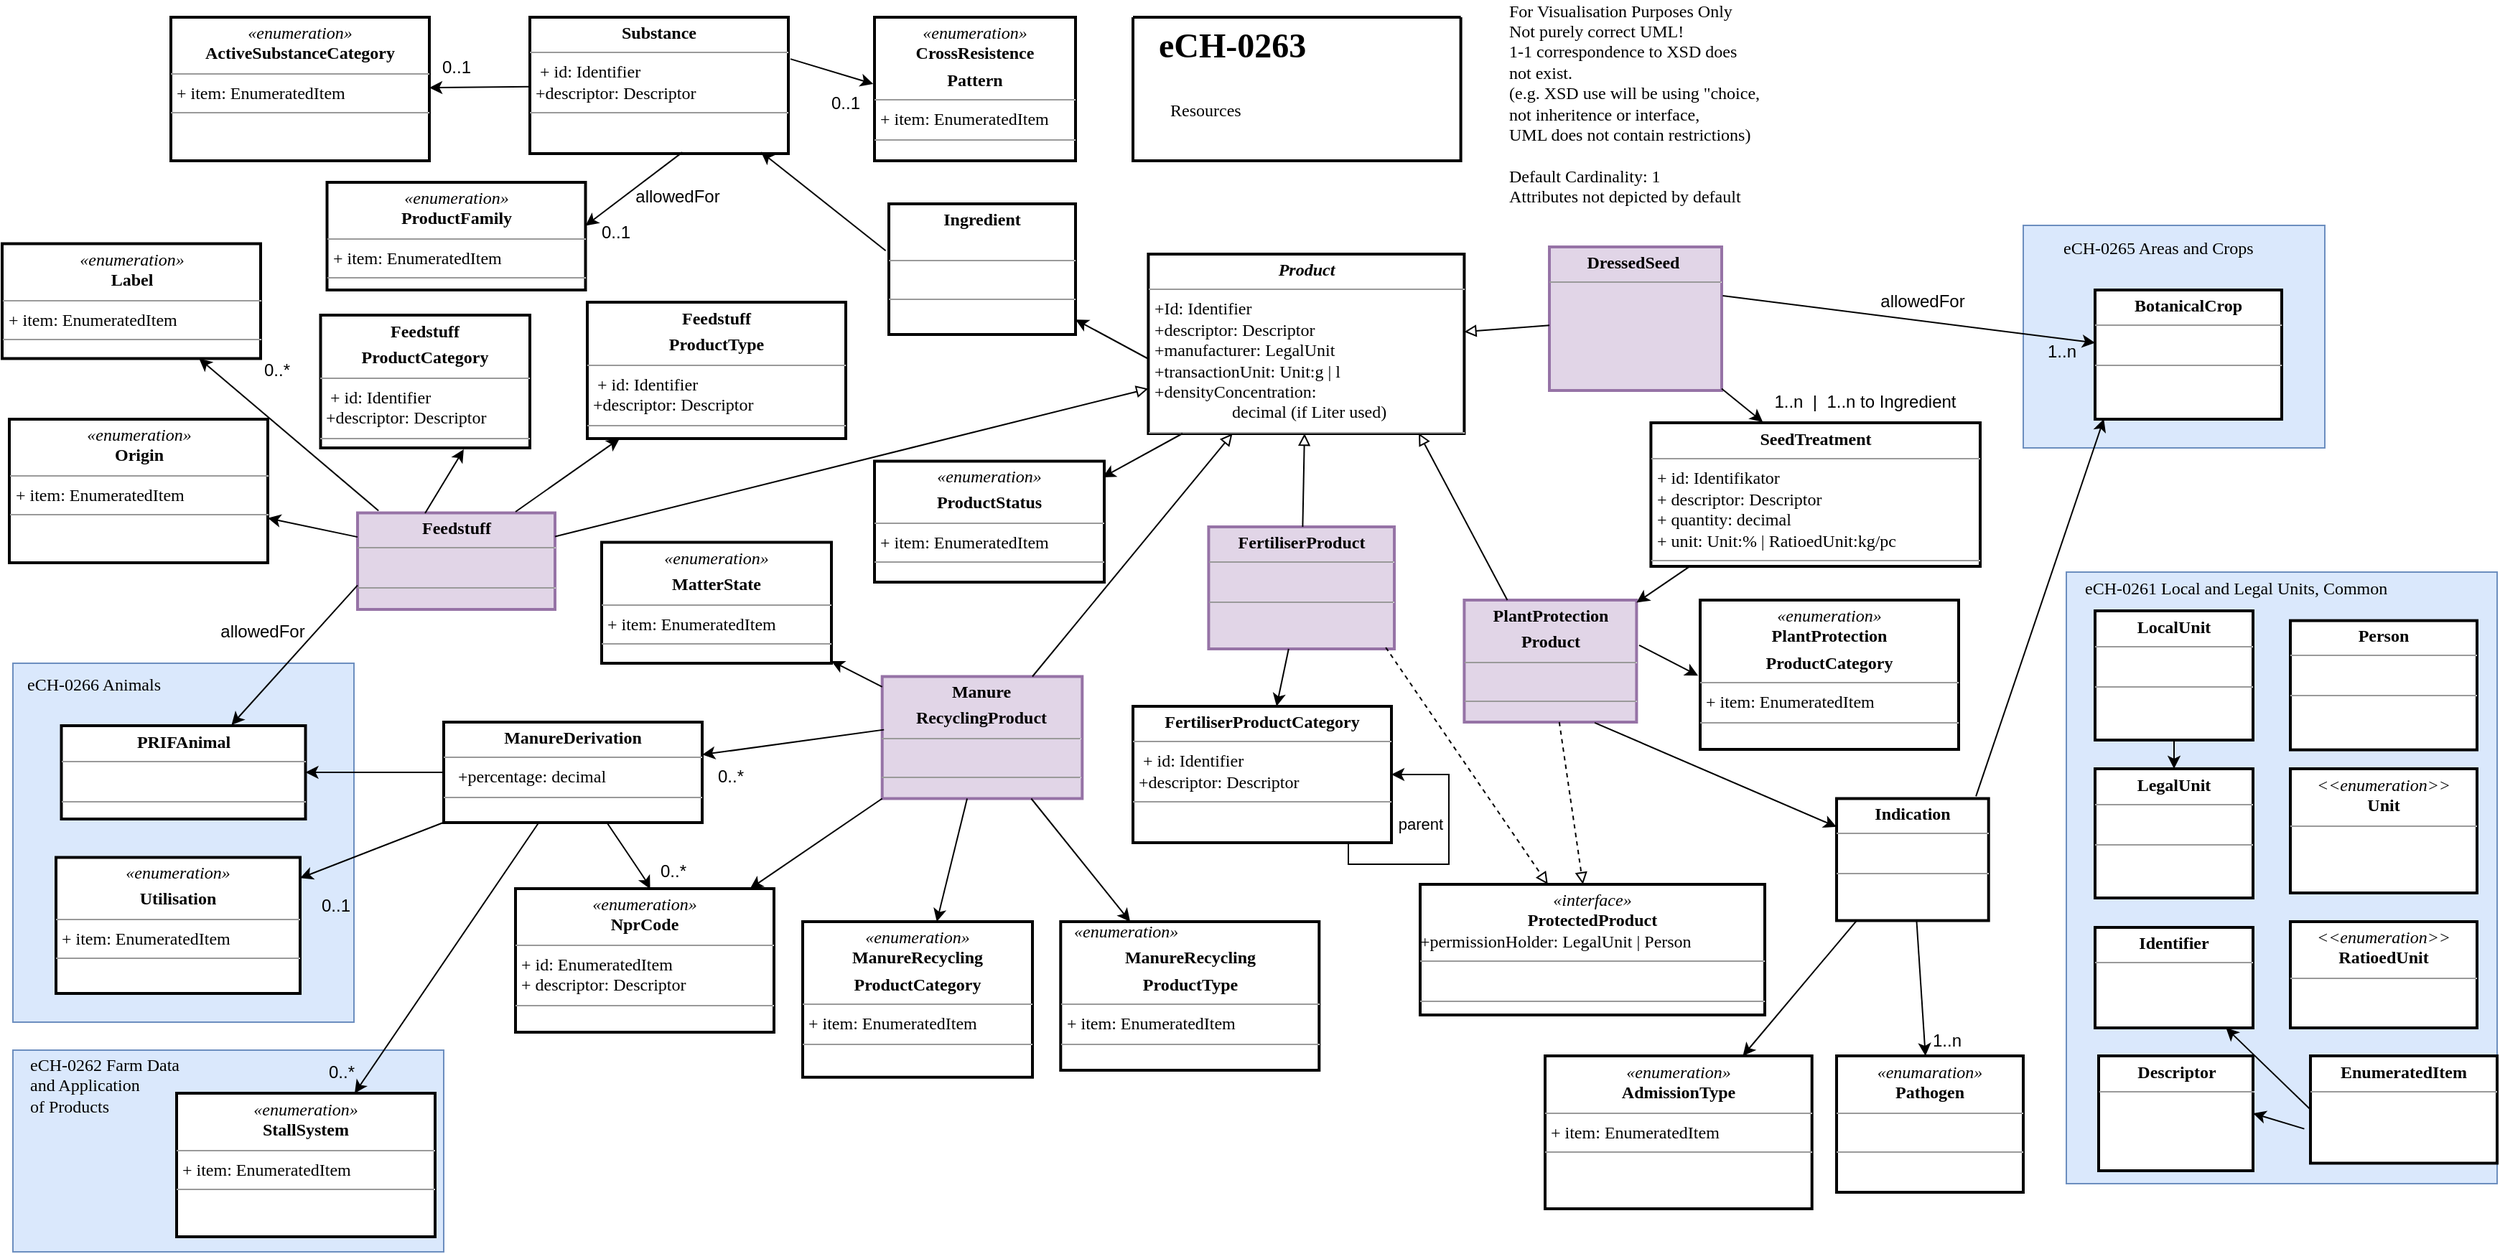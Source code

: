 <mxfile version="21.1.2" type="device">
  <diagram id="C5RBs43oDa-KdzZeNtuy" name="Page-1">
    <mxGraphModel dx="4410" dy="1463" grid="1" gridSize="10" guides="1" tooltips="1" connect="0" arrows="1" fold="1" page="1" pageScale="1" pageWidth="2336" pageHeight="1654" math="0" shadow="0">
      <root>
        <mxCell id="WIyWlLk6GJQsqaUBKTNV-0" />
        <mxCell id="WIyWlLk6GJQsqaUBKTNV-1" parent="WIyWlLk6GJQsqaUBKTNV-0" />
        <mxCell id="9_fdUrSxjmN1W93VfHhp-2" value="" style="rounded=0;whiteSpace=wrap;html=1;fillColor=#dae8fc;strokeColor=#6c8ebf;fontFamily=Verdana;" parent="WIyWlLk6GJQsqaUBKTNV-1" vertex="1">
          <mxGeometry x="-700" y="506.5" width="300" height="426" as="geometry" />
        </mxCell>
        <mxCell id="9_fdUrSxjmN1W93VfHhp-0" value="&lt;p style=&quot;margin:0px;margin-top:4px;text-align:center;&quot;&gt;&lt;i&gt;&amp;lt;&amp;lt;enumeration&amp;gt;&amp;gt;&lt;/i&gt;&lt;br&gt;&lt;b&gt;RatioedUnit&lt;/b&gt;&lt;/p&gt;&lt;hr size=&quot;1&quot;&gt;&lt;p style=&quot;margin:0px;margin-left:4px;&quot;&gt;&lt;br&gt;&lt;/p&gt;" style="verticalAlign=top;align=left;overflow=fill;fontSize=12;fontFamily=Verdana;html=1;sketch=0;strokeWidth=2;" parent="WIyWlLk6GJQsqaUBKTNV-1" vertex="1">
          <mxGeometry x="-544" y="750" width="130" height="74" as="geometry" />
        </mxCell>
        <mxCell id="9_fdUrSxjmN1W93VfHhp-12" value="&lt;p style=&quot;margin:0px;margin-top:4px;text-align:center;&quot;&gt;&lt;b&gt;Identifier&lt;/b&gt;&lt;/p&gt;&lt;hr size=&quot;1&quot;&gt;&lt;p style=&quot;margin:0px;margin-left:4px;&quot;&gt;&lt;br&gt;&lt;/p&gt;" style="verticalAlign=top;align=left;overflow=fill;fontSize=12;fontFamily=Verdana;html=1;sketch=0;strokeWidth=2;" parent="WIyWlLk6GJQsqaUBKTNV-1" vertex="1">
          <mxGeometry x="-680" y="754" width="110" height="70" as="geometry" />
        </mxCell>
        <mxCell id="A5fvS7BDDAw0l9XVEY4Y-33" value="&lt;p style=&quot;margin:0px;margin-top:4px;text-align:center;&quot;&gt;&lt;b&gt;EnumeratedItem&lt;/b&gt;&lt;/p&gt;&lt;hr size=&quot;1&quot;&gt;&lt;p style=&quot;margin:0px;margin-left:4px;&quot;&gt;&lt;br&gt;&lt;/p&gt;" style="verticalAlign=top;align=left;overflow=fill;fontSize=12;fontFamily=Verdana;html=1;sketch=0;strokeWidth=2;" parent="WIyWlLk6GJQsqaUBKTNV-1" vertex="1">
          <mxGeometry x="-530" y="843.5" width="130" height="74.75" as="geometry" />
        </mxCell>
        <mxCell id="A5fvS7BDDAw0l9XVEY4Y-54" value="&lt;p style=&quot;margin:0px;margin-top:4px;text-align:center;&quot;&gt;&lt;b&gt;LocalUnit&lt;/b&gt;&lt;/p&gt;&lt;hr size=&quot;1&quot;&gt;&lt;p style=&quot;margin:0px;margin-left:4px;&quot;&gt;&amp;nbsp;&lt;br&gt;&lt;/p&gt;&lt;hr size=&quot;1&quot;&gt;&lt;p style=&quot;margin:0px;margin-left:4px;&quot;&gt;&lt;br&gt;&lt;/p&gt;" style="verticalAlign=top;align=left;overflow=fill;fontSize=12;fontFamily=Verdana;html=1;sketch=0;strokeWidth=2;" parent="WIyWlLk6GJQsqaUBKTNV-1" vertex="1">
          <mxGeometry x="-680" y="533.5" width="110" height="90" as="geometry" />
        </mxCell>
        <mxCell id="A5fvS7BDDAw0l9XVEY4Y-61" value="" style="endArrow=classic;html=1;sketch=0;fontFamily=Verdana;curved=1;" parent="WIyWlLk6GJQsqaUBKTNV-1" source="A5fvS7BDDAw0l9XVEY4Y-54" target="Fh2eQYCEiK_2gspSJ3Qt-0" edge="1">
          <mxGeometry width="50" height="50" relative="1" as="geometry">
            <mxPoint x="-505.0" y="1117.5" as="sourcePoint" />
            <mxPoint x="-590.28" y="672.836" as="targetPoint" />
          </mxGeometry>
        </mxCell>
        <mxCell id="A5fvS7BDDAw0l9XVEY4Y-96" value="" style="swimlane;startSize=0;sketch=0;fontFamily=Verdana;strokeWidth=2;" parent="WIyWlLk6GJQsqaUBKTNV-1" vertex="1">
          <mxGeometry x="-1350" y="120" width="228.3" height="100" as="geometry" />
        </mxCell>
        <mxCell id="9_fdUrSxjmN1W93VfHhp-1" value="&lt;h1&gt;&lt;span style=&quot;background-color: initial;&quot;&gt;eCH-0263&lt;/span&gt;&lt;/h1&gt;&lt;div&gt;&lt;br&gt;&lt;/div&gt;" style="text;html=1;strokeColor=none;fillColor=none;spacing=5;spacingTop=-20;whiteSpace=wrap;overflow=hidden;rounded=0;strokeWidth=2;fontFamily=Verdana;" parent="A5fvS7BDDAw0l9XVEY4Y-96" vertex="1">
          <mxGeometry x="13.3" width="195.7" height="80" as="geometry" />
        </mxCell>
        <mxCell id="A5fvS7BDDAw0l9XVEY4Y-100" value="Resources" style="text;html=1;strokeColor=none;fillColor=none;align=left;verticalAlign=middle;whiteSpace=wrap;rounded=0;strokeWidth=2;fontFamily=Verdana;" parent="A5fvS7BDDAw0l9XVEY4Y-96" vertex="1">
          <mxGeometry x="23.6" y="50" width="226.4" height="30" as="geometry" />
        </mxCell>
        <mxCell id="A5fvS7BDDAw0l9XVEY4Y-97" value="For Visualisation Purposes Only&lt;br&gt;Not purely correct UML!&lt;br&gt;1-1 correspondence to XSD does &lt;br&gt;not exist.&lt;br&gt;(e.g. XSD use will be using &quot;choice,&lt;br&gt;not inheritence or interface,&lt;br&gt;UML does not contain restrictions)&lt;br&gt;&lt;br&gt;Default Cardinality: 1&lt;br&gt;Attributes not depicted by default" style="text;html=1;strokeColor=none;fillColor=none;align=left;verticalAlign=middle;whiteSpace=wrap;rounded=0;strokeWidth=2;fontFamily=Verdana;" parent="WIyWlLk6GJQsqaUBKTNV-1" vertex="1">
          <mxGeometry x="-1090" y="165" width="450" height="30" as="geometry" />
        </mxCell>
        <mxCell id="3pSlS8YH4z9lj6zPETBl-3" value="v&amp;nbsp; &amp;nbsp; &amp;nbsp; &amp;nbsp; &amp;nbsp; &amp;nbsp; &amp;nbsp;&amp;nbsp;" style="rounded=0;whiteSpace=wrap;html=1;fillColor=#dae8fc;strokeColor=#6c8ebf;fontFamily=Verdana;" parent="WIyWlLk6GJQsqaUBKTNV-1" vertex="1">
          <mxGeometry x="-730" y="265" width="210" height="155" as="geometry" />
        </mxCell>
        <mxCell id="3pSlS8YH4z9lj6zPETBl-47" value="&lt;p style=&quot;margin:0px;margin-top:4px;text-align:center;&quot;&gt;&lt;b&gt;Person&lt;/b&gt;&lt;/p&gt;&lt;hr size=&quot;1&quot;&gt;&lt;p style=&quot;margin:0px;margin-left:4px;&quot;&gt;&amp;nbsp;&lt;br&gt;&lt;/p&gt;&lt;hr size=&quot;1&quot;&gt;&lt;p style=&quot;margin:0px;margin-left:4px;&quot;&gt;&lt;br&gt;&lt;/p&gt;" style="verticalAlign=top;align=left;overflow=fill;fontSize=12;fontFamily=Verdana;html=1;sketch=0;strokeWidth=2;" parent="WIyWlLk6GJQsqaUBKTNV-1" vertex="1">
          <mxGeometry x="-544" y="540.31" width="130" height="90" as="geometry" />
        </mxCell>
        <mxCell id="fq_hDrngQvyFMPAxzldU-8" value="&lt;p style=&quot;margin:0px;margin-top:4px;text-align:center;&quot;&gt;&lt;b&gt;Manure&lt;/b&gt;&lt;/p&gt;&lt;p style=&quot;margin:0px;margin-top:4px;text-align:center;&quot;&gt;&lt;b&gt;RecyclingProduct&lt;/b&gt;&lt;/p&gt;&lt;hr size=&quot;1&quot;&gt;&lt;p style=&quot;margin:0px;margin-left:4px;&quot;&gt;&amp;nbsp;&lt;br&gt;&lt;/p&gt;&lt;hr size=&quot;1&quot;&gt;&lt;p style=&quot;margin:0px;margin-left:4px;&quot;&gt;&lt;br&gt;&lt;/p&gt;" style="verticalAlign=top;align=left;overflow=fill;fontSize=12;fontFamily=Verdana;html=1;sketch=0;strokeWidth=2;fillColor=#e1d5e7;strokeColor=#9673a6;" parent="WIyWlLk6GJQsqaUBKTNV-1" vertex="1">
          <mxGeometry x="-1524.65" y="579.25" width="139.3" height="85" as="geometry" />
        </mxCell>
        <mxCell id="fq_hDrngQvyFMPAxzldU-10" value="&lt;p style=&quot;margin:0px;margin-top:4px;text-align:center;&quot;&gt;&lt;b&gt;PlantProtection&lt;/b&gt;&lt;/p&gt;&lt;p style=&quot;margin:0px;margin-top:4px;text-align:center;&quot;&gt;&lt;b&gt;Product&lt;/b&gt;&lt;/p&gt;&lt;hr size=&quot;1&quot;&gt;&lt;p style=&quot;margin:0px;margin-left:4px;&quot;&gt;&amp;nbsp;&lt;br&gt;&lt;/p&gt;&lt;hr size=&quot;1&quot;&gt;&lt;p style=&quot;margin:0px;margin-left:4px;&quot;&gt;&lt;br&gt;&lt;/p&gt;" style="verticalAlign=top;align=left;overflow=fill;fontSize=12;fontFamily=Verdana;html=1;sketch=0;strokeWidth=2;fillColor=#e1d5e7;strokeColor=#9673a6;" parent="WIyWlLk6GJQsqaUBKTNV-1" vertex="1">
          <mxGeometry x="-1119.3" y="526" width="120" height="85" as="geometry" />
        </mxCell>
        <mxCell id="fq_hDrngQvyFMPAxzldU-11" value="&lt;p style=&quot;margin:0px;margin-top:4px;text-align:center;&quot;&gt;&lt;b&gt;Feedstuff&lt;/b&gt;&lt;/p&gt;&lt;hr size=&quot;1&quot;&gt;&lt;p style=&quot;margin:0px;margin-left:4px;&quot;&gt;&amp;nbsp;&lt;br&gt;&lt;/p&gt;&lt;hr size=&quot;1&quot;&gt;&lt;p style=&quot;margin:0px;margin-left:4px;&quot;&gt;&lt;br&gt;&lt;/p&gt;" style="verticalAlign=top;align=left;overflow=fill;fontSize=12;fontFamily=Verdana;html=1;sketch=0;strokeWidth=2;fillColor=#e1d5e7;strokeColor=#9673a6;" parent="WIyWlLk6GJQsqaUBKTNV-1" vertex="1">
          <mxGeometry x="-1890" y="465.25" width="137.5" height="67.25" as="geometry" />
        </mxCell>
        <mxCell id="fq_hDrngQvyFMPAxzldU-21" value="" style="endArrow=classic;html=1;sketch=0;fontFamily=Verdana;curved=1;" parent="WIyWlLk6GJQsqaUBKTNV-1" source="fq_hDrngQvyFMPAxzldU-8" target="ZqzKbb4cEfQE_WqFz7V7-3" edge="1">
          <mxGeometry width="50" height="50" relative="1" as="geometry">
            <mxPoint x="-919.31" y="750.45" as="sourcePoint" />
            <mxPoint x="-1098.8" y="1081.015" as="targetPoint" />
          </mxGeometry>
        </mxCell>
        <mxCell id="fq_hDrngQvyFMPAxzldU-26" value="&lt;p style=&quot;margin:0px;margin-top:4px;text-align:center;&quot;&gt;&lt;b&gt;DressedSeed&lt;/b&gt;&lt;span style=&quot;background-color: initial; text-align: left;&quot;&gt;&amp;nbsp;&lt;/span&gt;&lt;/p&gt;&lt;hr size=&quot;1&quot;&gt;&lt;p style=&quot;margin:0px;margin-left:4px;&quot;&gt;&lt;br&gt;&lt;/p&gt;" style="verticalAlign=top;align=left;overflow=fill;fontSize=12;fontFamily=Verdana;html=1;sketch=0;strokeWidth=2;fillColor=#e1d5e7;strokeColor=#9673a6;" parent="WIyWlLk6GJQsqaUBKTNV-1" vertex="1">
          <mxGeometry x="-1060" y="280" width="120" height="100" as="geometry" />
        </mxCell>
        <mxCell id="fq_hDrngQvyFMPAxzldU-39" value="" style="endArrow=classic;html=1;sketch=0;fontFamily=Verdana;curved=1;exitX=0.757;exitY=1.005;exitDx=0;exitDy=0;exitPerimeter=0;" parent="WIyWlLk6GJQsqaUBKTNV-1" source="fq_hDrngQvyFMPAxzldU-10" target="ZqzKbb4cEfQE_WqFz7V7-2" edge="1">
          <mxGeometry width="50" height="50" relative="1" as="geometry">
            <mxPoint x="-642.811" y="740.5" as="sourcePoint" />
            <mxPoint x="-611.037" y="711" as="targetPoint" />
          </mxGeometry>
        </mxCell>
        <mxCell id="fq_hDrngQvyFMPAxzldU-55" value="&lt;p style=&quot;margin:0px;margin-top:4px;text-align:center;&quot;&gt;&lt;b&gt;&lt;i&gt;Product&lt;/i&gt;&lt;/b&gt;&lt;/p&gt;&lt;hr size=&quot;1&quot;&gt;&lt;p style=&quot;margin:0px;margin-left:4px;&quot;&gt;+Id: Identifier&lt;br&gt;&lt;/p&gt;&lt;p style=&quot;margin:0px;margin-left:4px;&quot;&gt;+descriptor: Descriptor&amp;nbsp;&lt;/p&gt;&lt;p style=&quot;margin:0px;margin-left:4px;&quot;&gt;+manufacturer: LegalUnit&lt;/p&gt;&lt;p style=&quot;margin:0px;margin-left:4px;&quot;&gt;+transactionUnit: Unit:g | l&lt;/p&gt;&lt;p style=&quot;margin:0px;margin-left:4px;&quot;&gt;+densityConcentration:&amp;nbsp;&lt;/p&gt;&lt;p style=&quot;margin:0px;margin-left:4px;&quot;&gt;&amp;nbsp; &amp;nbsp; &amp;nbsp; &amp;nbsp; &amp;nbsp; &amp;nbsp; &amp;nbsp; &amp;nbsp; &amp;nbsp; decimal (if Liter used)&lt;/p&gt;&lt;hr size=&quot;1&quot;&gt;&lt;p style=&quot;margin:0px;margin-left:4px;&quot;&gt;&lt;br&gt;&lt;/p&gt;" style="verticalAlign=top;align=left;overflow=fill;fontSize=12;fontFamily=Verdana;html=1;sketch=0;strokeWidth=2;" parent="WIyWlLk6GJQsqaUBKTNV-1" vertex="1">
          <mxGeometry x="-1339.3" y="285" width="220" height="125" as="geometry" />
        </mxCell>
        <mxCell id="fq_hDrngQvyFMPAxzldU-65" value="" style="endArrow=block;html=1;sketch=0;fontFamily=Verdana;curved=1;endFill=0;entryX=0;entryY=0.75;entryDx=0;entryDy=0;" parent="WIyWlLk6GJQsqaUBKTNV-1" source="fq_hDrngQvyFMPAxzldU-11" target="fq_hDrngQvyFMPAxzldU-55" edge="1">
          <mxGeometry width="50" height="50" relative="1" as="geometry">
            <mxPoint x="-917.67" y="705.68" as="sourcePoint" />
            <mxPoint x="-925.362" y="677.75" as="targetPoint" />
          </mxGeometry>
        </mxCell>
        <mxCell id="fq_hDrngQvyFMPAxzldU-67" value="" style="endArrow=block;html=1;sketch=0;fontFamily=Verdana;curved=1;endFill=0;exitX=0.25;exitY=0;exitDx=0;exitDy=0;entryX=0.856;entryY=0.998;entryDx=0;entryDy=0;entryPerimeter=0;" parent="WIyWlLk6GJQsqaUBKTNV-1" source="fq_hDrngQvyFMPAxzldU-10" target="fq_hDrngQvyFMPAxzldU-55" edge="1">
          <mxGeometry width="50" height="50" relative="1" as="geometry">
            <mxPoint x="-1101.0" y="597.5" as="sourcePoint" />
            <mxPoint x="-1053.6" y="423.5" as="targetPoint" />
          </mxGeometry>
        </mxCell>
        <mxCell id="fq_hDrngQvyFMPAxzldU-69" value="" style="endArrow=block;html=1;sketch=0;fontFamily=Verdana;curved=1;endFill=0;" parent="WIyWlLk6GJQsqaUBKTNV-1" source="fq_hDrngQvyFMPAxzldU-26" target="fq_hDrngQvyFMPAxzldU-55" edge="1">
          <mxGeometry width="50" height="50" relative="1" as="geometry">
            <mxPoint x="-1163.871" y="782.88" as="sourcePoint" />
            <mxPoint x="-1242.38" y="542.325" as="targetPoint" />
          </mxGeometry>
        </mxCell>
        <mxCell id="Fh2eQYCEiK_2gspSJ3Qt-0" value="&lt;p style=&quot;margin:0px;margin-top:4px;text-align:center;&quot;&gt;&lt;b&gt;LegalUnit&lt;/b&gt;&lt;/p&gt;&lt;hr size=&quot;1&quot;&gt;&lt;p style=&quot;margin:0px;margin-left:4px;&quot;&gt;&amp;nbsp;&lt;br&gt;&lt;/p&gt;&lt;hr size=&quot;1&quot;&gt;&lt;p style=&quot;margin:0px;margin-left:4px;&quot;&gt;&lt;br&gt;&lt;/p&gt;" style="verticalAlign=top;align=left;overflow=fill;fontSize=12;fontFamily=Verdana;html=1;sketch=0;strokeWidth=2;" parent="WIyWlLk6GJQsqaUBKTNV-1" vertex="1">
          <mxGeometry x="-680" y="643.5" width="110" height="90" as="geometry" />
        </mxCell>
        <mxCell id="fq_hDrngQvyFMPAxzldU-75" value="&lt;p style=&quot;margin:0px;margin-top:4px;text-align:center;&quot;&gt;&lt;b&gt;Descriptor&lt;/b&gt;&lt;/p&gt;&lt;hr size=&quot;1&quot;&gt;&lt;p style=&quot;margin:0px;margin-left:4px;&quot;&gt;&lt;br&gt;&lt;/p&gt;" style="verticalAlign=top;align=left;overflow=fill;fontSize=12;fontFamily=Verdana;html=1;sketch=0;strokeWidth=2;" parent="WIyWlLk6GJQsqaUBKTNV-1" vertex="1">
          <mxGeometry x="-677.5" y="843.5" width="107.5" height="80" as="geometry" />
        </mxCell>
        <mxCell id="fq_hDrngQvyFMPAxzldU-76" value="eCH-0261 Local and Legal Units, Common" style="text;html=1;strokeColor=none;fillColor=none;align=left;verticalAlign=middle;whiteSpace=wrap;rounded=0;strokeWidth=2;fontFamily=Verdana;" parent="WIyWlLk6GJQsqaUBKTNV-1" vertex="1">
          <mxGeometry x="-689.5" y="502.5" width="290" height="30" as="geometry" />
        </mxCell>
        <mxCell id="fq_hDrngQvyFMPAxzldU-77" value="eCH-0265 Areas and Crops" style="text;html=1;strokeColor=none;fillColor=none;align=left;verticalAlign=middle;whiteSpace=wrap;rounded=0;strokeWidth=2;fontFamily=Verdana;" parent="WIyWlLk6GJQsqaUBKTNV-1" vertex="1">
          <mxGeometry x="-704" y="266.25" width="204" height="30" as="geometry" />
        </mxCell>
        <mxCell id="fq_hDrngQvyFMPAxzldU-80" value="" style="endArrow=classic;html=1;sketch=0;fontFamily=Verdana;curved=1;exitX=0;exitY=0.5;exitDx=0;exitDy=0;" parent="WIyWlLk6GJQsqaUBKTNV-1" source="A5fvS7BDDAw0l9XVEY4Y-33" target="9_fdUrSxjmN1W93VfHhp-12" edge="1">
          <mxGeometry width="50" height="50" relative="1" as="geometry">
            <mxPoint x="-348.55" y="873.5" as="sourcePoint" />
            <mxPoint x="-510.0" y="871.5" as="targetPoint" />
          </mxGeometry>
        </mxCell>
        <mxCell id="fq_hDrngQvyFMPAxzldU-83" value="" style="endArrow=classic;html=1;sketch=0;fontFamily=Verdana;curved=1;entryX=1;entryY=0.5;entryDx=0;entryDy=0;exitX=-0.033;exitY=0.68;exitDx=0;exitDy=0;exitPerimeter=0;" parent="WIyWlLk6GJQsqaUBKTNV-1" source="A5fvS7BDDAw0l9XVEY4Y-33" target="fq_hDrngQvyFMPAxzldU-75" edge="1">
          <mxGeometry width="50" height="50" relative="1" as="geometry">
            <mxPoint x="-650" y="1043.5" as="sourcePoint" />
            <mxPoint x="-839.799" y="761.75" as="targetPoint" />
          </mxGeometry>
        </mxCell>
        <mxCell id="fq_hDrngQvyFMPAxzldU-91" value="" style="endArrow=classic;html=1;sketch=0;fontFamily=Verdana;curved=1;entryX=-0.008;entryY=0.506;entryDx=0;entryDy=0;entryPerimeter=0;exitX=1.015;exitY=0.37;exitDx=0;exitDy=0;exitPerimeter=0;" parent="WIyWlLk6GJQsqaUBKTNV-1" source="fq_hDrngQvyFMPAxzldU-10" target="ZqzKbb4cEfQE_WqFz7V7-0" edge="1">
          <mxGeometry width="50" height="50" relative="1" as="geometry">
            <mxPoint x="-919.3" y="367.415" as="sourcePoint" />
            <mxPoint x="-1032.18" y="379.863" as="targetPoint" />
          </mxGeometry>
        </mxCell>
        <mxCell id="fq_hDrngQvyFMPAxzldU-93" value="&lt;p style=&quot;margin:0px;margin-top:4px;text-align:center;&quot;&gt;&lt;b&gt;FertiliserProduct&lt;/b&gt;&lt;/p&gt;&lt;hr size=&quot;1&quot;&gt;&lt;p style=&quot;margin:0px;margin-left:4px;&quot;&gt;&amp;nbsp;&lt;br&gt;&lt;/p&gt;&lt;hr size=&quot;1&quot;&gt;&lt;p style=&quot;margin:0px;margin-left:4px;&quot;&gt;&lt;br&gt;&lt;/p&gt;" style="verticalAlign=top;align=left;overflow=fill;fontSize=12;fontFamily=Verdana;html=1;sketch=0;strokeWidth=2;fillColor=#e1d5e7;strokeColor=#9673a6;" parent="WIyWlLk6GJQsqaUBKTNV-1" vertex="1">
          <mxGeometry x="-1297.3" y="475" width="129.3" height="85" as="geometry" />
        </mxCell>
        <mxCell id="fq_hDrngQvyFMPAxzldU-98" value="" style="endArrow=block;html=1;sketch=0;fontFamily=Verdana;curved=1;endFill=0;" parent="WIyWlLk6GJQsqaUBKTNV-1" source="fq_hDrngQvyFMPAxzldU-8" target="fq_hDrngQvyFMPAxzldU-55" edge="1">
          <mxGeometry width="50" height="50" relative="1" as="geometry">
            <mxPoint x="-1155.85" y="932.5" as="sourcePoint" />
            <mxPoint x="-1230" y="932.5" as="targetPoint" />
          </mxGeometry>
        </mxCell>
        <mxCell id="fq_hDrngQvyFMPAxzldU-123" value="" style="endArrow=block;html=1;sketch=0;fontFamily=Verdana;curved=1;endFill=0;" parent="WIyWlLk6GJQsqaUBKTNV-1" source="fq_hDrngQvyFMPAxzldU-93" target="fq_hDrngQvyFMPAxzldU-55" edge="1">
          <mxGeometry width="50" height="50" relative="1" as="geometry">
            <mxPoint x="-1032.4" y="743.5" as="sourcePoint" />
            <mxPoint x="-1104.166" y="423.5" as="targetPoint" />
          </mxGeometry>
        </mxCell>
        <mxCell id="fq_hDrngQvyFMPAxzldU-125" value="" style="endArrow=classic;html=1;sketch=0;fontFamily=Verdana;curved=1;exitX=1.006;exitY=0.34;exitDx=0;exitDy=0;exitPerimeter=0;" parent="WIyWlLk6GJQsqaUBKTNV-1" source="fq_hDrngQvyFMPAxzldU-26" target="fq_hDrngQvyFMPAxzldU-141" edge="1">
          <mxGeometry width="50" height="50" relative="1" as="geometry">
            <mxPoint x="-831.725" y="837" as="sourcePoint" />
            <mxPoint x="-818.648" y="900" as="targetPoint" />
          </mxGeometry>
        </mxCell>
        <mxCell id="fq_hDrngQvyFMPAxzldU-140" value="" style="endArrow=block;html=1;sketch=0;fontFamily=Verdana;curved=1;endFill=0;dashed=1;" parent="WIyWlLk6GJQsqaUBKTNV-1" source="fq_hDrngQvyFMPAxzldU-10" target="ZqzKbb4cEfQE_WqFz7V7-59" edge="1">
          <mxGeometry width="50" height="50" relative="1" as="geometry">
            <mxPoint x="-1119.3" y="868.793" as="sourcePoint" />
            <mxPoint x="-1022.18" y="835.369" as="targetPoint" />
          </mxGeometry>
        </mxCell>
        <mxCell id="fq_hDrngQvyFMPAxzldU-141" value="&lt;p style=&quot;margin:0px;margin-top:4px;text-align:center;&quot;&gt;&lt;b&gt;BotanicalCrop&lt;/b&gt;&lt;/p&gt;&lt;hr size=&quot;1&quot;&gt;&lt;p style=&quot;margin:0px;margin-left:4px;&quot;&gt;&amp;nbsp;&lt;br&gt;&lt;/p&gt;&lt;hr size=&quot;1&quot;&gt;&lt;p style=&quot;margin:0px;margin-left:4px;&quot;&gt;&lt;br&gt;&lt;/p&gt;" style="verticalAlign=top;align=left;overflow=fill;fontSize=12;fontFamily=Verdana;html=1;sketch=0;strokeWidth=2;" parent="WIyWlLk6GJQsqaUBKTNV-1" vertex="1">
          <mxGeometry x="-680" y="310" width="130" height="90" as="geometry" />
        </mxCell>
        <mxCell id="ZqzKbb4cEfQE_WqFz7V7-0" value="&lt;p style=&quot;margin:0px;margin-top:4px;text-align:center;&quot;&gt;&lt;i&gt;«enumeration»&lt;/i&gt;&lt;br&gt;&lt;b&gt;PlantProtection&lt;/b&gt;&lt;/p&gt;&lt;p style=&quot;margin:0px;margin-top:4px;text-align:center;&quot;&gt;&lt;b&gt;ProductCategory&lt;/b&gt;&lt;/p&gt;&lt;hr size=&quot;1&quot;&gt;&lt;p style=&quot;margin:0px;margin-left:4px;&quot;&gt;+ item: EnumeratedItem&lt;br&gt;&lt;/p&gt;&lt;hr size=&quot;1&quot;&gt;&lt;p style=&quot;margin:0px;margin-left:4px;&quot;&gt;&lt;br&gt;&lt;/p&gt;" style="verticalAlign=top;align=left;overflow=fill;fontSize=12;fontFamily=Verdana;html=1;sketch=0;strokeWidth=2;" parent="WIyWlLk6GJQsqaUBKTNV-1" vertex="1">
          <mxGeometry x="-955" y="526" width="180" height="104" as="geometry" />
        </mxCell>
        <mxCell id="ZqzKbb4cEfQE_WqFz7V7-2" value="&lt;p style=&quot;margin:0px;margin-top:4px;text-align:center;&quot;&gt;&lt;b style=&quot;background-color: initial;&quot;&gt;Indication&lt;/b&gt;&lt;/p&gt;&lt;hr size=&quot;1&quot;&gt;&lt;p style=&quot;margin:0px;margin-left:4px;&quot;&gt;&amp;nbsp;&lt;br&gt;&lt;/p&gt;&lt;hr size=&quot;1&quot;&gt;&lt;p style=&quot;margin:0px;margin-left:4px;&quot;&gt;&lt;br&gt;&lt;/p&gt;" style="verticalAlign=top;align=left;overflow=fill;fontSize=12;fontFamily=Verdana;html=1;sketch=0;strokeWidth=2;" parent="WIyWlLk6GJQsqaUBKTNV-1" vertex="1">
          <mxGeometry x="-860" y="664.25" width="105.85" height="85" as="geometry" />
        </mxCell>
        <mxCell id="ZqzKbb4cEfQE_WqFz7V7-3" value="&lt;i style=&quot;border-color: var(--border-color); text-align: center;&quot;&gt;&lt;span style=&quot;white-space: pre;&quot;&gt;	&lt;/span&gt;&amp;nbsp; «enumeration»&lt;/i&gt;&lt;br style=&quot;border-color: var(--border-color); text-align: center;&quot;&gt;&lt;p style=&quot;margin:0px;margin-top:4px;text-align:center;&quot;&gt;&lt;b&gt;ManureRecycling&lt;/b&gt;&lt;/p&gt;&lt;p style=&quot;margin:0px;margin-top:4px;text-align:center;&quot;&gt;&lt;b&gt;ProductType&lt;/b&gt;&lt;/p&gt;&lt;hr size=&quot;1&quot;&gt;&lt;p style=&quot;margin:0px;margin-left:4px;&quot;&gt;+ item: EnumeratedItem&lt;br&gt;&lt;/p&gt;&lt;hr size=&quot;1&quot;&gt;&lt;p style=&quot;margin:0px;margin-left:4px;&quot;&gt;&lt;br&gt;&lt;/p&gt;" style="verticalAlign=top;align=left;overflow=fill;fontSize=12;fontFamily=Verdana;html=1;sketch=0;strokeWidth=2;" parent="WIyWlLk6GJQsqaUBKTNV-1" vertex="1">
          <mxGeometry x="-1400.35" y="750" width="180" height="103.5" as="geometry" />
        </mxCell>
        <mxCell id="ZqzKbb4cEfQE_WqFz7V7-11" value="" style="rounded=0;whiteSpace=wrap;html=1;fillColor=#dae8fc;strokeColor=#6c8ebf;fontFamily=Verdana;" parent="WIyWlLk6GJQsqaUBKTNV-1" vertex="1">
          <mxGeometry x="-2130" y="570" width="237.5" height="250" as="geometry" />
        </mxCell>
        <mxCell id="ZqzKbb4cEfQE_WqFz7V7-12" value="eCH-0266 Animals" style="text;html=1;strokeColor=none;fillColor=none;align=left;verticalAlign=middle;whiteSpace=wrap;rounded=0;strokeWidth=2;fontFamily=Verdana;" parent="WIyWlLk6GJQsqaUBKTNV-1" vertex="1">
          <mxGeometry x="-2122.5" y="570" width="290" height="30" as="geometry" />
        </mxCell>
        <mxCell id="ZqzKbb4cEfQE_WqFz7V7-18" value="&lt;p style=&quot;margin:0px;margin-top:4px;text-align:center;&quot;&gt;&lt;b&gt;PRIFAnimal&lt;/b&gt;&lt;/p&gt;&lt;hr size=&quot;1&quot;&gt;&lt;p style=&quot;margin:0px;margin-left:4px;&quot;&gt;&amp;nbsp;&amp;nbsp;&lt;br&gt;&lt;/p&gt;&lt;hr size=&quot;1&quot;&gt;&lt;p style=&quot;margin:0px;margin-left:4px;&quot;&gt;&lt;br&gt;&lt;/p&gt;" style="verticalAlign=top;align=left;overflow=fill;fontSize=12;fontFamily=Verdana;html=1;sketch=0;strokeWidth=2;" parent="WIyWlLk6GJQsqaUBKTNV-1" vertex="1">
          <mxGeometry x="-2096.25" y="613.5" width="170" height="65" as="geometry" />
        </mxCell>
        <mxCell id="ZqzKbb4cEfQE_WqFz7V7-22" value="&lt;p style=&quot;margin:0px;margin-top:4px;text-align:center;&quot;&gt;&lt;b&gt;ManureDerivation&lt;/b&gt;&lt;/p&gt;&lt;hr size=&quot;1&quot;&gt;&lt;p style=&quot;margin:0px;margin-left:4px;&quot;&gt;&amp;nbsp; +percentage: decimal&lt;br&gt;&lt;/p&gt;&lt;hr size=&quot;1&quot;&gt;&lt;p style=&quot;margin:0px;margin-left:4px;&quot;&gt;&lt;br&gt;&lt;/p&gt;" style="verticalAlign=top;align=left;overflow=fill;fontSize=12;fontFamily=Verdana;html=1;sketch=0;strokeWidth=2;" parent="WIyWlLk6GJQsqaUBKTNV-1" vertex="1">
          <mxGeometry x="-1830" y="611" width="180" height="70" as="geometry" />
        </mxCell>
        <mxCell id="ZqzKbb4cEfQE_WqFz7V7-26" value="" style="endArrow=classic;html=1;sketch=0;fontFamily=Verdana;curved=1;entryX=1;entryY=0.5;entryDx=0;entryDy=0;" parent="WIyWlLk6GJQsqaUBKTNV-1" source="ZqzKbb4cEfQE_WqFz7V7-22" target="ZqzKbb4cEfQE_WqFz7V7-18" edge="1">
          <mxGeometry width="50" height="50" relative="1" as="geometry">
            <mxPoint x="-1791.41" y="993.57" as="sourcePoint" />
            <mxPoint x="-1967.5" y="998.818" as="targetPoint" />
          </mxGeometry>
        </mxCell>
        <mxCell id="ZqzKbb4cEfQE_WqFz7V7-31" value="" style="rounded=0;whiteSpace=wrap;html=1;fillColor=#dae8fc;strokeColor=#6c8ebf;fontFamily=Verdana;" parent="WIyWlLk6GJQsqaUBKTNV-1" vertex="1">
          <mxGeometry x="-2130" y="839.5" width="300" height="140.5" as="geometry" />
        </mxCell>
        <mxCell id="ZqzKbb4cEfQE_WqFz7V7-32" value="eCH-0262 Farm Data &lt;br&gt;and Application &lt;br&gt;of Products" style="text;html=1;strokeColor=none;fillColor=none;align=left;verticalAlign=middle;whiteSpace=wrap;rounded=0;strokeWidth=2;fontFamily=Verdana;" parent="WIyWlLk6GJQsqaUBKTNV-1" vertex="1">
          <mxGeometry x="-2120" y="848.5" width="290" height="30" as="geometry" />
        </mxCell>
        <mxCell id="ZqzKbb4cEfQE_WqFz7V7-40" value="&lt;p style=&quot;margin:0px;margin-top:4px;text-align:center;&quot;&gt;&lt;i&gt;«enumeration»&lt;/i&gt;&lt;br&gt;&lt;b&gt;StallSystem&lt;/b&gt;&lt;/p&gt;&lt;hr size=&quot;1&quot;&gt;&lt;p style=&quot;margin:0px;margin-left:4px;&quot;&gt;+ item: EnumeratedItem&lt;br&gt;&lt;/p&gt;&lt;hr size=&quot;1&quot;&gt;&lt;p style=&quot;margin:0px;margin-left:4px;&quot;&gt;&lt;br&gt;&lt;/p&gt;" style="verticalAlign=top;align=left;overflow=fill;fontSize=12;fontFamily=Verdana;html=1;sketch=0;strokeWidth=2;" parent="WIyWlLk6GJQsqaUBKTNV-1" vertex="1">
          <mxGeometry x="-2016" y="869.5" width="180" height="100" as="geometry" />
        </mxCell>
        <mxCell id="ZqzKbb4cEfQE_WqFz7V7-42" value="" style="endArrow=classic;html=1;sketch=0;fontFamily=Verdana;curved=1;" parent="WIyWlLk6GJQsqaUBKTNV-1" source="ZqzKbb4cEfQE_WqFz7V7-22" target="ZqzKbb4cEfQE_WqFz7V7-40" edge="1">
          <mxGeometry width="50" height="50" relative="1" as="geometry">
            <mxPoint x="-1791.41" y="993.57" as="sourcePoint" />
            <mxPoint x="-1967.5" y="998.818" as="targetPoint" />
          </mxGeometry>
        </mxCell>
        <mxCell id="ZqzKbb4cEfQE_WqFz7V7-43" value="&lt;p style=&quot;margin:0px;margin-top:4px;text-align:center;&quot;&gt;&lt;i&gt;«enumeration»&lt;/i&gt;&lt;/p&gt;&lt;p style=&quot;margin:0px;margin-top:4px;text-align:center;&quot;&gt;&lt;b&gt;Utilisation&lt;/b&gt;&lt;/p&gt;&lt;hr size=&quot;1&quot;&gt;&lt;p style=&quot;margin:0px;margin-left:4px;&quot;&gt;+ item: EnumeratedItem&lt;br&gt;&lt;/p&gt;&lt;hr size=&quot;1&quot;&gt;&lt;p style=&quot;margin:0px;margin-left:4px;&quot;&gt;&lt;br&gt;&lt;/p&gt;" style="verticalAlign=top;align=left;overflow=fill;fontSize=12;fontFamily=Verdana;html=1;sketch=0;strokeWidth=2;" parent="WIyWlLk6GJQsqaUBKTNV-1" vertex="1">
          <mxGeometry x="-2100" y="705.25" width="170" height="94.75" as="geometry" />
        </mxCell>
        <mxCell id="ZqzKbb4cEfQE_WqFz7V7-44" value="" style="endArrow=classic;html=1;sketch=0;fontFamily=Verdana;curved=1;" parent="WIyWlLk6GJQsqaUBKTNV-1" source="ZqzKbb4cEfQE_WqFz7V7-22" target="ZqzKbb4cEfQE_WqFz7V7-43" edge="1">
          <mxGeometry width="50" height="50" relative="1" as="geometry">
            <mxPoint x="-1743.35" y="1021.5" as="sourcePoint" />
            <mxPoint x="-1885.148" y="1232.5" as="targetPoint" />
          </mxGeometry>
        </mxCell>
        <mxCell id="ZqzKbb4cEfQE_WqFz7V7-45" value="0..1" style="text;html=1;strokeColor=none;fillColor=none;align=center;verticalAlign=middle;whiteSpace=wrap;rounded=0;" parent="WIyWlLk6GJQsqaUBKTNV-1" vertex="1">
          <mxGeometry x="-1935" y="724" width="60" height="30" as="geometry" />
        </mxCell>
        <mxCell id="ZqzKbb4cEfQE_WqFz7V7-59" value="&lt;p style=&quot;margin:0px;margin-top:4px;text-align:center;&quot;&gt;&lt;i&gt;«interface»&lt;/i&gt;&lt;br&gt;&lt;b&gt;ProtectedProduct&lt;/b&gt;&lt;/p&gt;+permissionHolder: LegalUnit | Person&lt;hr size=&quot;1&quot;&gt;&lt;p style=&quot;margin:0px;margin-left:4px;&quot;&gt;&amp;nbsp;&lt;br&gt;&lt;/p&gt;&lt;hr size=&quot;1&quot;&gt;&lt;p style=&quot;margin:0px;margin-left:4px;&quot;&gt;&lt;br&gt;&lt;/p&gt;" style="verticalAlign=top;align=left;overflow=fill;fontSize=12;fontFamily=Verdana;html=1;sketch=0;strokeWidth=2;" parent="WIyWlLk6GJQsqaUBKTNV-1" vertex="1">
          <mxGeometry x="-1150" y="724" width="240" height="91" as="geometry" />
        </mxCell>
        <mxCell id="ZqzKbb4cEfQE_WqFz7V7-60" value="" style="endArrow=block;html=1;sketch=0;fontFamily=Verdana;curved=1;endFill=0;dashed=1;exitX=0.954;exitY=0.988;exitDx=0;exitDy=0;exitPerimeter=0;" parent="WIyWlLk6GJQsqaUBKTNV-1" source="fq_hDrngQvyFMPAxzldU-93" target="ZqzKbb4cEfQE_WqFz7V7-59" edge="1">
          <mxGeometry width="50" height="50" relative="1" as="geometry">
            <mxPoint x="-1022.18" y="641.334" as="sourcePoint" />
            <mxPoint x="-889.3" y="631" as="targetPoint" />
          </mxGeometry>
        </mxCell>
        <mxCell id="ZqzKbb4cEfQE_WqFz7V7-66" value="&lt;p style=&quot;margin:0px;margin-top:4px;text-align:center;&quot;&gt;&lt;i&gt;«enumeration»&lt;/i&gt;&lt;br&gt;&lt;b&gt;Origin&lt;/b&gt;&lt;/p&gt;&lt;hr size=&quot;1&quot;&gt;&lt;p style=&quot;margin:0px;margin-left:4px;&quot;&gt;+ item: EnumeratedItem&lt;br&gt;&lt;/p&gt;&lt;hr size=&quot;1&quot;&gt;&lt;p style=&quot;margin:0px;margin-left:4px;&quot;&gt;&lt;br&gt;&lt;/p&gt;" style="verticalAlign=top;align=left;overflow=fill;fontSize=12;fontFamily=Verdana;html=1;sketch=0;strokeWidth=2;" parent="WIyWlLk6GJQsqaUBKTNV-1" vertex="1">
          <mxGeometry x="-2132.5" y="400" width="180" height="100" as="geometry" />
        </mxCell>
        <mxCell id="ZqzKbb4cEfQE_WqFz7V7-67" value="" style="endArrow=classic;html=1;sketch=0;fontFamily=Verdana;curved=1;exitX=0;exitY=0.25;exitDx=0;exitDy=0;" parent="WIyWlLk6GJQsqaUBKTNV-1" source="fq_hDrngQvyFMPAxzldU-11" target="ZqzKbb4cEfQE_WqFz7V7-66" edge="1">
          <mxGeometry width="50" height="50" relative="1" as="geometry">
            <mxPoint x="-1242.5" y="518.25" as="sourcePoint" />
            <mxPoint x="-1647.76" y="780.63" as="targetPoint" />
          </mxGeometry>
        </mxCell>
        <mxCell id="ZqzKbb4cEfQE_WqFz7V7-68" value="&lt;p style=&quot;margin:0px;margin-top:4px;text-align:center;&quot;&gt;&lt;i&gt;«enumeration»&lt;/i&gt;&lt;br&gt;&lt;b&gt;Label&lt;/b&gt;&lt;/p&gt;&lt;hr size=&quot;1&quot;&gt;&lt;p style=&quot;margin:0px;margin-left:4px;&quot;&gt;+ item: EnumeratedItem&lt;br&gt;&lt;/p&gt;&lt;hr size=&quot;1&quot;&gt;&lt;p style=&quot;margin:0px;margin-left:4px;&quot;&gt;&lt;br&gt;&lt;/p&gt;" style="verticalAlign=top;align=left;overflow=fill;fontSize=12;fontFamily=Verdana;html=1;sketch=0;strokeWidth=2;" parent="WIyWlLk6GJQsqaUBKTNV-1" vertex="1">
          <mxGeometry x="-2137.5" y="277.75" width="180" height="80" as="geometry" />
        </mxCell>
        <mxCell id="ZqzKbb4cEfQE_WqFz7V7-70" value="" style="endArrow=classic;html=1;sketch=0;fontFamily=Verdana;curved=1;exitX=0.106;exitY=-0.023;exitDx=0;exitDy=0;exitPerimeter=0;" parent="WIyWlLk6GJQsqaUBKTNV-1" source="fq_hDrngQvyFMPAxzldU-11" target="ZqzKbb4cEfQE_WqFz7V7-68" edge="1">
          <mxGeometry width="50" height="50" relative="1" as="geometry">
            <mxPoint x="-1223.75" y="476.812" as="sourcePoint" />
            <mxPoint x="-1654.1" y="479.449" as="targetPoint" />
          </mxGeometry>
        </mxCell>
        <mxCell id="ZqzKbb4cEfQE_WqFz7V7-73" value="" style="endArrow=classic;html=1;sketch=0;fontFamily=Verdana;curved=1;exitX=0;exitY=0.75;exitDx=0;exitDy=0;entryX=0.697;entryY=-0.008;entryDx=0;entryDy=0;entryPerimeter=0;" parent="WIyWlLk6GJQsqaUBKTNV-1" source="fq_hDrngQvyFMPAxzldU-11" target="ZqzKbb4cEfQE_WqFz7V7-18" edge="1">
          <mxGeometry width="50" height="50" relative="1" as="geometry">
            <mxPoint x="-1469.1" y="494.943" as="sourcePoint" />
            <mxPoint x="-2009.722" y="616.81" as="targetPoint" />
          </mxGeometry>
        </mxCell>
        <mxCell id="ZqzKbb4cEfQE_WqFz7V7-74" value="&lt;p style=&quot;margin:0px;margin-top:4px;text-align:center;&quot;&gt;&lt;b&gt;SeedTreatment&lt;/b&gt;&lt;/p&gt;&lt;hr size=&quot;1&quot;&gt;&lt;p style=&quot;margin:0px;margin-left:4px;&quot;&gt;+ id: Identifikator&amp;nbsp;&lt;br&gt;&lt;/p&gt;&lt;p style=&quot;margin:0px;margin-left:4px;&quot;&gt;+ descriptor: Descriptor&lt;/p&gt;&lt;p style=&quot;margin:0px;margin-left:4px;&quot;&gt;+ quantity: decimal&lt;/p&gt;&lt;p style=&quot;margin:0px;margin-left:4px;&quot;&gt;+ unit: Unit:% | RatioedUnit:kg/pc&lt;/p&gt;&lt;hr size=&quot;1&quot;&gt;&lt;p style=&quot;margin:0px;margin-left:4px;&quot;&gt;&lt;br&gt;&lt;/p&gt;" style="verticalAlign=top;align=left;overflow=fill;fontSize=12;fontFamily=Verdana;html=1;sketch=0;strokeWidth=2;" parent="WIyWlLk6GJQsqaUBKTNV-1" vertex="1">
          <mxGeometry x="-989.3" y="402.5" width="229.3" height="100" as="geometry" />
        </mxCell>
        <mxCell id="ZqzKbb4cEfQE_WqFz7V7-75" value="" style="endArrow=classic;html=1;sketch=0;fontFamily=Verdana;curved=1;entryX=0.34;entryY=-0.005;entryDx=0;entryDy=0;entryPerimeter=0;" parent="WIyWlLk6GJQsqaUBKTNV-1" source="fq_hDrngQvyFMPAxzldU-26" target="ZqzKbb4cEfQE_WqFz7V7-74" edge="1">
          <mxGeometry width="50" height="50" relative="1" as="geometry">
            <mxPoint x="-1090" y="549" as="sourcePoint" />
            <mxPoint x="-822.551" y="869.5" as="targetPoint" />
          </mxGeometry>
        </mxCell>
        <mxCell id="ZqzKbb4cEfQE_WqFz7V7-76" value="" style="endArrow=classic;html=1;sketch=0;fontFamily=Verdana;curved=1;exitX=0.117;exitY=1.002;exitDx=0;exitDy=0;exitPerimeter=0;" parent="WIyWlLk6GJQsqaUBKTNV-1" source="ZqzKbb4cEfQE_WqFz7V7-74" target="fq_hDrngQvyFMPAxzldU-10" edge="1">
          <mxGeometry width="50" height="50" relative="1" as="geometry">
            <mxPoint x="-1001.006" y="562.5" as="sourcePoint" />
            <mxPoint x="-751.5" y="1063.1" as="targetPoint" />
          </mxGeometry>
        </mxCell>
        <mxCell id="ZqzKbb4cEfQE_WqFz7V7-79" value="allowedFor" style="text;html=1;strokeColor=none;fillColor=none;align=center;verticalAlign=middle;whiteSpace=wrap;rounded=0;" parent="WIyWlLk6GJQsqaUBKTNV-1" vertex="1">
          <mxGeometry x="-830" y="302.75" width="60" height="30" as="geometry" />
        </mxCell>
        <mxCell id="ZqzKbb4cEfQE_WqFz7V7-80" value="1..n&amp;nbsp; |&amp;nbsp; 1..n to Ingredient" style="text;html=1;strokeColor=none;fillColor=none;align=center;verticalAlign=middle;whiteSpace=wrap;rounded=0;" parent="WIyWlLk6GJQsqaUBKTNV-1" vertex="1">
          <mxGeometry x="-910" y="372.5" width="140" height="30" as="geometry" />
        </mxCell>
        <mxCell id="ZqzKbb4cEfQE_WqFz7V7-85" value="&lt;p style=&quot;margin:0px;margin-top:4px;text-align:center;&quot;&gt;&lt;b style=&quot;background-color: initial;&quot;&gt;Substance&lt;/b&gt;&lt;br&gt;&lt;/p&gt;&lt;hr size=&quot;1&quot;&gt;&lt;p style=&quot;margin:0px;margin-left:4px;&quot;&gt;&amp;nbsp;+ id: Identifier&lt;br&gt;&lt;/p&gt;&lt;p style=&quot;margin:0px;margin-left:4px;&quot;&gt;+descriptor: Descriptor&lt;/p&gt;&lt;hr size=&quot;1&quot;&gt;&lt;p style=&quot;margin:0px;margin-left:4px;&quot;&gt;&lt;br&gt;&lt;/p&gt;" style="verticalAlign=top;align=left;overflow=fill;fontSize=12;fontFamily=Verdana;html=1;sketch=0;strokeWidth=2;" parent="WIyWlLk6GJQsqaUBKTNV-1" vertex="1">
          <mxGeometry x="-1770" y="120" width="180" height="95" as="geometry" />
        </mxCell>
        <mxCell id="ZqzKbb4cEfQE_WqFz7V7-86" value="" style="endArrow=classic;html=1;sketch=0;fontFamily=Verdana;curved=1;exitX=-0.003;exitY=0.581;exitDx=0;exitDy=0;exitPerimeter=0;" parent="WIyWlLk6GJQsqaUBKTNV-1" source="fq_hDrngQvyFMPAxzldU-55" target="eB_fhc0voJm1Zt_swYeX-0" edge="1">
          <mxGeometry width="50" height="50" relative="1" as="geometry">
            <mxPoint x="-1450.35" y="554.38" as="sourcePoint" />
            <mxPoint x="-1498.25" y="361.82" as="targetPoint" />
          </mxGeometry>
        </mxCell>
        <mxCell id="ZqzKbb4cEfQE_WqFz7V7-87" value="1..*" style="text;html=1;strokeColor=none;fillColor=none;align=center;verticalAlign=middle;whiteSpace=wrap;rounded=0;" parent="WIyWlLk6GJQsqaUBKTNV-1" vertex="1">
          <mxGeometry x="-1480" y="267.5" width="60" height="30" as="geometry" />
        </mxCell>
        <mxCell id="ZqzKbb4cEfQE_WqFz7V7-88" value="" style="endArrow=classic;html=1;sketch=0;fontFamily=Verdana;curved=1;entryX=0.894;entryY=0.987;entryDx=0;entryDy=0;entryPerimeter=0;exitX=-0.017;exitY=0.358;exitDx=0;exitDy=0;exitPerimeter=0;" parent="WIyWlLk6GJQsqaUBKTNV-1" source="eB_fhc0voJm1Zt_swYeX-0" target="ZqzKbb4cEfQE_WqFz7V7-85" edge="1">
          <mxGeometry width="50" height="50" relative="1" as="geometry">
            <mxPoint x="-1585" y="282.125" as="sourcePoint" />
            <mxPoint x="-1488.74" y="358.46" as="targetPoint" />
          </mxGeometry>
        </mxCell>
        <mxCell id="ZqzKbb4cEfQE_WqFz7V7-90" value="&lt;p style=&quot;margin:0px;margin-top:4px;text-align:center;&quot;&gt;&lt;i&gt;«enumeration»&lt;/i&gt;&lt;br&gt;&lt;b&gt;ActiveSubstanceCategory&lt;/b&gt;&lt;/p&gt;&lt;hr size=&quot;1&quot;&gt;&lt;p style=&quot;margin:0px;margin-left:4px;&quot;&gt;+ item: EnumeratedItem&lt;br&gt;&lt;/p&gt;&lt;hr size=&quot;1&quot;&gt;&lt;p style=&quot;margin:0px;margin-left:4px;&quot;&gt;&lt;br&gt;&lt;/p&gt;" style="verticalAlign=top;align=left;overflow=fill;fontSize=12;fontFamily=Verdana;html=1;sketch=0;strokeWidth=2;" parent="WIyWlLk6GJQsqaUBKTNV-1" vertex="1">
          <mxGeometry x="-2020" y="120" width="180" height="100" as="geometry" />
        </mxCell>
        <mxCell id="ZqzKbb4cEfQE_WqFz7V7-91" value="" style="endArrow=classic;html=1;sketch=0;fontFamily=Verdana;curved=1;" parent="WIyWlLk6GJQsqaUBKTNV-1" source="ZqzKbb4cEfQE_WqFz7V7-85" target="ZqzKbb4cEfQE_WqFz7V7-90" edge="1">
          <mxGeometry width="50" height="50" relative="1" as="geometry">
            <mxPoint x="-1421.26" y="283.045" as="sourcePoint" />
            <mxPoint x="-1458.74" y="220.005" as="targetPoint" />
          </mxGeometry>
        </mxCell>
        <mxCell id="ZqzKbb4cEfQE_WqFz7V7-92" value="0..1" style="text;html=1;strokeColor=none;fillColor=none;align=center;verticalAlign=middle;whiteSpace=wrap;rounded=0;" parent="WIyWlLk6GJQsqaUBKTNV-1" vertex="1">
          <mxGeometry x="-1851.25" y="140" width="60" height="30" as="geometry" />
        </mxCell>
        <mxCell id="ZqzKbb4cEfQE_WqFz7V7-95" value="" style="endArrow=classic;html=1;sketch=0;fontFamily=Verdana;curved=1;exitX=0.917;exitY=-0.018;exitDx=0;exitDy=0;exitPerimeter=0;entryX=0.047;entryY=0.998;entryDx=0;entryDy=0;entryPerimeter=0;" parent="WIyWlLk6GJQsqaUBKTNV-1" source="ZqzKbb4cEfQE_WqFz7V7-2" target="fq_hDrngQvyFMPAxzldU-141" edge="1">
          <mxGeometry width="50" height="50" relative="1" as="geometry">
            <mxPoint x="-1109.3" y="494" as="sourcePoint" />
            <mxPoint x="-720" y="344.467" as="targetPoint" />
          </mxGeometry>
        </mxCell>
        <mxCell id="ZqzKbb4cEfQE_WqFz7V7-97" value="1..n" style="text;html=1;strokeColor=none;fillColor=none;align=center;verticalAlign=middle;whiteSpace=wrap;rounded=0;" parent="WIyWlLk6GJQsqaUBKTNV-1" vertex="1">
          <mxGeometry x="-733" y="337.5" width="60" height="30" as="geometry" />
        </mxCell>
        <mxCell id="ZqzKbb4cEfQE_WqFz7V7-100" value="" style="endArrow=classic;html=1;sketch=0;fontFamily=Verdana;curved=1;" parent="WIyWlLk6GJQsqaUBKTNV-1" source="ZqzKbb4cEfQE_WqFz7V7-2" target="ZqzKbb4cEfQE_WqFz7V7-103" edge="1">
          <mxGeometry width="50" height="50" relative="1" as="geometry">
            <mxPoint x="-768.086" y="661.97" as="sourcePoint" />
            <mxPoint x="-615.15" y="707.5" as="targetPoint" />
          </mxGeometry>
        </mxCell>
        <mxCell id="ZqzKbb4cEfQE_WqFz7V7-101" value="1..n" style="text;html=1;strokeColor=none;fillColor=none;align=center;verticalAlign=middle;whiteSpace=wrap;rounded=0;" parent="WIyWlLk6GJQsqaUBKTNV-1" vertex="1">
          <mxGeometry x="-813.15" y="817.5" width="60" height="30" as="geometry" />
        </mxCell>
        <mxCell id="ZqzKbb4cEfQE_WqFz7V7-103" value="&lt;p style=&quot;margin:0px;margin-top:4px;text-align:center;&quot;&gt;&lt;i&gt;«enumaration»&lt;/i&gt;&lt;br&gt;&lt;b&gt;Pathogen&lt;/b&gt;&lt;/p&gt;&lt;hr size=&quot;1&quot;&gt;&lt;p style=&quot;margin:0px;margin-left:4px;&quot;&gt;&amp;nbsp;&lt;br&gt;&lt;/p&gt;&lt;hr size=&quot;1&quot;&gt;&lt;p style=&quot;margin:0px;margin-left:4px;&quot;&gt;&lt;br&gt;&lt;/p&gt;" style="verticalAlign=top;align=left;overflow=fill;fontSize=12;fontFamily=Verdana;html=1;sketch=0;strokeWidth=2;" parent="WIyWlLk6GJQsqaUBKTNV-1" vertex="1">
          <mxGeometry x="-860" y="843.5" width="130" height="95" as="geometry" />
        </mxCell>
        <mxCell id="y0Ac6wRbwB8dr229oPzu-27" value="0..*" style="text;html=1;strokeColor=none;fillColor=none;align=center;verticalAlign=middle;whiteSpace=wrap;rounded=0;" parent="WIyWlLk6GJQsqaUBKTNV-1" vertex="1">
          <mxGeometry x="-1975.75" y="351" width="60" height="30" as="geometry" />
        </mxCell>
        <mxCell id="y0Ac6wRbwB8dr229oPzu-32" value="&lt;p style=&quot;margin:0px;margin-top:4px;text-align:center;&quot;&gt;&lt;i&gt;«enumeration»&lt;/i&gt;&lt;br&gt;&lt;b&gt;ManureRecycling&lt;/b&gt;&lt;/p&gt;&lt;p style=&quot;margin:0px;margin-top:4px;text-align:center;&quot;&gt;&lt;b style=&quot;background-color: initial;&quot;&gt;ProductCategory&lt;/b&gt;&lt;/p&gt;&lt;hr size=&quot;1&quot;&gt;&lt;p style=&quot;margin:0px;margin-left:4px;&quot;&gt;+ item: EnumeratedItem&lt;br&gt;&lt;/p&gt;&lt;hr size=&quot;1&quot;&gt;&lt;p style=&quot;margin:0px;margin-left:4px;&quot;&gt;&lt;br&gt;&lt;/p&gt;" style="verticalAlign=top;align=left;overflow=fill;fontSize=12;fontFamily=Verdana;html=1;sketch=0;strokeWidth=2;" parent="WIyWlLk6GJQsqaUBKTNV-1" vertex="1">
          <mxGeometry x="-1580" y="750.0" width="160" height="108.37" as="geometry" />
        </mxCell>
        <mxCell id="y0Ac6wRbwB8dr229oPzu-33" value="" style="endArrow=classic;html=1;sketch=0;fontFamily=Verdana;curved=1;" parent="WIyWlLk6GJQsqaUBKTNV-1" source="fq_hDrngQvyFMPAxzldU-8" target="y0Ac6wRbwB8dr229oPzu-32" edge="1">
          <mxGeometry width="50" height="50" relative="1" as="geometry">
            <mxPoint x="-1176.296" y="711" as="sourcePoint" />
            <mxPoint x="-1146.655" y="800" as="targetPoint" />
          </mxGeometry>
        </mxCell>
        <mxCell id="y0Ac6wRbwB8dr229oPzu-34" value="&lt;p style=&quot;margin:0px;margin-top:4px;text-align:center;&quot;&gt;&lt;i&gt;«enumeration»&lt;/i&gt;&lt;br&gt;&lt;b&gt;NprCode&lt;/b&gt;&lt;/p&gt;&lt;hr size=&quot;1&quot;&gt;&lt;p style=&quot;margin:0px;margin-left:4px;&quot;&gt;+ id: EnumeratedItem&lt;br&gt;&lt;/p&gt;&lt;p style=&quot;margin:0px;margin-left:4px;&quot;&gt;+ descriptor: Descriptor&lt;/p&gt;&lt;hr size=&quot;1&quot;&gt;&lt;p style=&quot;margin:0px;margin-left:4px;&quot;&gt;&lt;br&gt;&lt;/p&gt;" style="verticalAlign=top;align=left;overflow=fill;fontSize=12;fontFamily=Verdana;html=1;sketch=0;strokeWidth=2;" parent="WIyWlLk6GJQsqaUBKTNV-1" vertex="1">
          <mxGeometry x="-1780" y="727" width="180" height="100" as="geometry" />
        </mxCell>
        <mxCell id="y0Ac6wRbwB8dr229oPzu-35" value="" style="endArrow=classic;html=1;sketch=0;fontFamily=Verdana;curved=1;exitX=0;exitY=1;exitDx=0;exitDy=0;" parent="WIyWlLk6GJQsqaUBKTNV-1" source="fq_hDrngQvyFMPAxzldU-8" target="y0Ac6wRbwB8dr229oPzu-34" edge="1">
          <mxGeometry width="50" height="50" relative="1" as="geometry">
            <mxPoint x="-1397.766" y="711.085" as="sourcePoint" />
            <mxPoint x="-1518.75" y="719.811" as="targetPoint" />
          </mxGeometry>
        </mxCell>
        <mxCell id="tzpt74OkvojpJiDbjngR-1" value="" style="endArrow=classic;html=1;sketch=0;fontFamily=Verdana;curved=1;" parent="WIyWlLk6GJQsqaUBKTNV-1" source="fq_hDrngQvyFMPAxzldU-93" target="eYUfmgDXyRDl5XwJps49-0" edge="1">
          <mxGeometry width="50" height="50" relative="1" as="geometry">
            <mxPoint x="-1392.981" y="738.785" as="sourcePoint" />
            <mxPoint x="-1229.053" y="630.31" as="targetPoint" />
          </mxGeometry>
        </mxCell>
        <mxCell id="vArm5jNpgtHskEP49Hul-0" value="&lt;p style=&quot;margin:0px;margin-top:4px;text-align:center;&quot;&gt;&lt;i&gt;«enumeration»&lt;/i&gt;&lt;/p&gt;&lt;p style=&quot;margin:0px;margin-top:4px;text-align:center;&quot;&gt;&lt;b&gt;MatterState&lt;/b&gt;&lt;/p&gt;&lt;hr size=&quot;1&quot;&gt;&lt;p style=&quot;margin:0px;margin-left:4px;&quot;&gt;+ item: EnumeratedItem&lt;br&gt;&lt;/p&gt;&lt;hr size=&quot;1&quot;&gt;&lt;p style=&quot;margin:0px;margin-left:4px;&quot;&gt;&lt;br&gt;&lt;/p&gt;" style="verticalAlign=top;align=left;overflow=fill;fontSize=12;fontFamily=Verdana;html=1;sketch=0;strokeWidth=2;" parent="WIyWlLk6GJQsqaUBKTNV-1" vertex="1">
          <mxGeometry x="-1720" y="485.75" width="160" height="84.25" as="geometry" />
        </mxCell>
        <mxCell id="vArm5jNpgtHskEP49Hul-1" value="" style="endArrow=classic;html=1;sketch=0;fontFamily=Verdana;curved=1;" parent="WIyWlLk6GJQsqaUBKTNV-1" source="fq_hDrngQvyFMPAxzldU-8" target="vArm5jNpgtHskEP49Hul-0" edge="1">
          <mxGeometry width="50" height="50" relative="1" as="geometry">
            <mxPoint x="-1544.884" y="724.775" as="sourcePoint" />
            <mxPoint x="-1379.87" y="1001" as="targetPoint" />
          </mxGeometry>
        </mxCell>
        <mxCell id="vArm5jNpgtHskEP49Hul-2" value="0..*" style="text;html=1;strokeColor=none;fillColor=none;align=center;verticalAlign=middle;whiteSpace=wrap;rounded=0;" parent="WIyWlLk6GJQsqaUBKTNV-1" vertex="1">
          <mxGeometry x="-1931" y="839.5" width="60" height="30" as="geometry" />
        </mxCell>
        <mxCell id="gN1lc4UOupScJ7tWgOWS-0" value="&lt;p style=&quot;margin:0px;margin-top:4px;text-align:center;&quot;&gt;&lt;i&gt;«enumeration»&lt;/i&gt;&lt;/p&gt;&lt;p style=&quot;margin:0px;margin-top:4px;text-align:center;&quot;&gt;&lt;b&gt;ProductStatus&lt;/b&gt;&lt;/p&gt;&lt;hr size=&quot;1&quot;&gt;&lt;p style=&quot;margin:0px;margin-left:4px;&quot;&gt;+ item: EnumeratedItem&lt;br&gt;&lt;/p&gt;&lt;hr size=&quot;1&quot;&gt;&lt;p style=&quot;margin:0px;margin-left:4px;&quot;&gt;&lt;br&gt;&lt;/p&gt;" style="verticalAlign=top;align=left;overflow=fill;fontSize=12;fontFamily=Verdana;html=1;sketch=0;strokeWidth=2;" parent="WIyWlLk6GJQsqaUBKTNV-1" vertex="1">
          <mxGeometry x="-1530" y="429.25" width="160" height="84.25" as="geometry" />
        </mxCell>
        <mxCell id="gN1lc4UOupScJ7tWgOWS-3" value="" style="endArrow=classic;html=1;sketch=0;fontFamily=Verdana;curved=1;exitX=0.108;exitY=1;exitDx=0;exitDy=0;exitPerimeter=0;entryX=0.993;entryY=0.133;entryDx=0;entryDy=0;entryPerimeter=0;" parent="WIyWlLk6GJQsqaUBKTNV-1" source="fq_hDrngQvyFMPAxzldU-55" target="gN1lc4UOupScJ7tWgOWS-0" edge="1">
          <mxGeometry width="50" height="50" relative="1" as="geometry">
            <mxPoint x="-1594.475" y="638.5" as="sourcePoint" />
            <mxPoint x="-1612.918" y="580.0" as="targetPoint" />
          </mxGeometry>
        </mxCell>
        <mxCell id="eB_fhc0voJm1Zt_swYeX-0" value="&lt;p style=&quot;margin:0px;margin-top:4px;text-align:center;&quot;&gt;&lt;b&gt;Ingredient&lt;/b&gt;&lt;/p&gt;&amp;nbsp;&lt;hr size=&quot;1&quot;&gt;&lt;p style=&quot;margin:0px;margin-left:4px;&quot;&gt;&amp;nbsp;&lt;br&gt;&lt;/p&gt;&lt;hr size=&quot;1&quot;&gt;&lt;p style=&quot;margin:0px;margin-left:4px;&quot;&gt;&lt;br&gt;&lt;/p&gt;" style="verticalAlign=top;align=left;overflow=fill;fontSize=12;fontFamily=Verdana;html=1;sketch=0;strokeWidth=2;" parent="WIyWlLk6GJQsqaUBKTNV-1" vertex="1">
          <mxGeometry x="-1520" y="250" width="130" height="91" as="geometry" />
        </mxCell>
        <mxCell id="eYUfmgDXyRDl5XwJps49-3" value="&lt;p style=&quot;margin:0px;margin-top:4px;text-align:center;&quot;&gt;&lt;b style=&quot;background-color: initial;&quot;&gt;Feedstuff&lt;/b&gt;&lt;/p&gt;&lt;p style=&quot;margin:0px;margin-top:4px;text-align:center;&quot;&gt;&lt;b style=&quot;background-color: initial;&quot;&gt;ProductType&lt;/b&gt;&lt;br&gt;&lt;/p&gt;&lt;hr size=&quot;1&quot;&gt;&lt;p style=&quot;margin:0px;margin-left:4px;&quot;&gt;&amp;nbsp;+ id: Identifier&lt;br&gt;&lt;/p&gt;&lt;p style=&quot;margin:0px;margin-left:4px;&quot;&gt;+descriptor: Descriptor&lt;/p&gt;&lt;hr size=&quot;1&quot;&gt;&lt;p style=&quot;margin:0px;margin-left:4px;&quot;&gt;&lt;br&gt;&lt;/p&gt;" style="verticalAlign=top;align=left;overflow=fill;fontSize=12;fontFamily=Verdana;html=1;sketch=0;strokeWidth=2;" parent="WIyWlLk6GJQsqaUBKTNV-1" vertex="1">
          <mxGeometry x="-1730" y="318.5" width="180" height="95" as="geometry" />
        </mxCell>
        <mxCell id="eYUfmgDXyRDl5XwJps49-5" value="" style="group" parent="WIyWlLk6GJQsqaUBKTNV-1" vertex="1" connectable="0">
          <mxGeometry x="-1350" y="600" width="230" height="110" as="geometry" />
        </mxCell>
        <mxCell id="eYUfmgDXyRDl5XwJps49-2" style="edgeStyle=orthogonalEdgeStyle;rounded=0;orthogonalLoop=1;jettySize=auto;html=1;entryX=1;entryY=0.5;entryDx=0;entryDy=0;" parent="eYUfmgDXyRDl5XwJps49-5" source="eYUfmgDXyRDl5XwJps49-0" target="eYUfmgDXyRDl5XwJps49-0" edge="1">
          <mxGeometry relative="1" as="geometry">
            <mxPoint x="190" y="48" as="targetPoint" />
            <Array as="points">
              <mxPoint x="150" y="110" />
              <mxPoint x="220" y="110" />
              <mxPoint x="220" y="48" />
            </Array>
          </mxGeometry>
        </mxCell>
        <mxCell id="eYUfmgDXyRDl5XwJps49-4" value="parent" style="edgeLabel;html=1;align=center;verticalAlign=middle;resizable=0;points=[];" parent="eYUfmgDXyRDl5XwJps49-2" vertex="1" connectable="0">
          <mxGeometry x="0.059" y="1" relative="1" as="geometry">
            <mxPoint x="-19" y="-14" as="offset" />
          </mxGeometry>
        </mxCell>
        <mxCell id="eYUfmgDXyRDl5XwJps49-0" value="&lt;p style=&quot;margin:0px;margin-top:4px;text-align:center;&quot;&gt;&lt;b style=&quot;background-color: initial;&quot;&gt;FertiliserProductCategory&lt;/b&gt;&lt;br&gt;&lt;/p&gt;&lt;hr size=&quot;1&quot;&gt;&lt;p style=&quot;margin:0px;margin-left:4px;&quot;&gt;&amp;nbsp;+ id: Identifier&lt;br&gt;&lt;/p&gt;&lt;p style=&quot;margin:0px;margin-left:4px;&quot;&gt;+descriptor: Descriptor&lt;/p&gt;&lt;hr size=&quot;1&quot;&gt;&lt;p style=&quot;margin:0px;margin-left:4px;&quot;&gt;&lt;br&gt;&lt;/p&gt;" style="verticalAlign=top;align=left;overflow=fill;fontSize=12;fontFamily=Verdana;html=1;sketch=0;strokeWidth=2;" parent="eYUfmgDXyRDl5XwJps49-5" vertex="1">
          <mxGeometry width="180" height="95" as="geometry" />
        </mxCell>
        <mxCell id="eYUfmgDXyRDl5XwJps49-6" value="&lt;p style=&quot;margin:0px;margin-top:4px;text-align:center;&quot;&gt;&lt;b style=&quot;background-color: initial;&quot;&gt;Feedstuff&lt;/b&gt;&lt;/p&gt;&lt;p style=&quot;margin:0px;margin-top:4px;text-align:center;&quot;&gt;&lt;b style=&quot;background-color: initial;&quot;&gt;ProductCategory&lt;/b&gt;&lt;br&gt;&lt;/p&gt;&lt;hr size=&quot;1&quot;&gt;&lt;p style=&quot;margin:0px;margin-left:4px;&quot;&gt;&amp;nbsp;+ id: Identifier&lt;br&gt;&lt;/p&gt;&lt;p style=&quot;margin:0px;margin-left:4px;&quot;&gt;+descriptor: Descriptor&lt;/p&gt;&lt;hr size=&quot;1&quot;&gt;&lt;p style=&quot;margin:0px;margin-left:4px;&quot;&gt;&lt;br&gt;&lt;/p&gt;" style="verticalAlign=top;align=left;overflow=fill;fontSize=12;fontFamily=Verdana;html=1;sketch=0;strokeWidth=2;" parent="WIyWlLk6GJQsqaUBKTNV-1" vertex="1">
          <mxGeometry x="-1915.75" y="327.5" width="145.75" height="92.5" as="geometry" />
        </mxCell>
        <mxCell id="eYUfmgDXyRDl5XwJps49-9" value="" style="endArrow=classic;html=1;sketch=0;fontFamily=Verdana;curved=1;exitX=0.8;exitY=-0.011;exitDx=0;exitDy=0;exitPerimeter=0;" parent="WIyWlLk6GJQsqaUBKTNV-1" source="fq_hDrngQvyFMPAxzldU-11" target="eYUfmgDXyRDl5XwJps49-3" edge="1">
          <mxGeometry width="50" height="50" relative="1" as="geometry">
            <mxPoint x="-1329.96" y="367.625" as="sourcePoint" />
            <mxPoint x="-1435.603" y="271" as="targetPoint" />
          </mxGeometry>
        </mxCell>
        <mxCell id="eYUfmgDXyRDl5XwJps49-10" value="" style="endArrow=classic;html=1;sketch=0;fontFamily=Verdana;curved=1;exitX=0.342;exitY=0.004;exitDx=0;exitDy=0;exitPerimeter=0;entryX=0.684;entryY=1.011;entryDx=0;entryDy=0;entryPerimeter=0;" parent="WIyWlLk6GJQsqaUBKTNV-1" source="fq_hDrngQvyFMPAxzldU-11" target="eYUfmgDXyRDl5XwJps49-6" edge="1">
          <mxGeometry width="50" height="50" relative="1" as="geometry">
            <mxPoint x="-1760" y="447.01" as="sourcePoint" />
            <mxPoint x="-1688.198" y="397" as="targetPoint" />
          </mxGeometry>
        </mxCell>
        <mxCell id="eYUfmgDXyRDl5XwJps49-12" value="allowedFor" style="text;html=1;strokeColor=none;fillColor=none;align=center;verticalAlign=middle;whiteSpace=wrap;rounded=0;" parent="WIyWlLk6GJQsqaUBKTNV-1" vertex="1">
          <mxGeometry x="-1986.25" y="532.5" width="60" height="30" as="geometry" />
        </mxCell>
        <mxCell id="eYUfmgDXyRDl5XwJps49-13" value="&lt;p style=&quot;margin:0px;margin-top:4px;text-align:center;&quot;&gt;&lt;i&gt;«enumeration»&lt;/i&gt;&lt;br&gt;&lt;b&gt;ProductFamily&lt;/b&gt;&lt;/p&gt;&lt;hr size=&quot;1&quot;&gt;&lt;p style=&quot;margin:0px;margin-left:4px;&quot;&gt;+ item: EnumeratedItem&lt;br&gt;&lt;/p&gt;&lt;hr size=&quot;1&quot;&gt;&lt;p style=&quot;margin:0px;margin-left:4px;&quot;&gt;&lt;br&gt;&lt;/p&gt;" style="verticalAlign=top;align=left;overflow=fill;fontSize=12;fontFamily=Verdana;html=1;sketch=0;strokeWidth=2;" parent="WIyWlLk6GJQsqaUBKTNV-1" vertex="1">
          <mxGeometry x="-1911.25" y="235" width="180" height="75" as="geometry" />
        </mxCell>
        <mxCell id="8MJOqnOzI6ZtPtBTbAP--10" value="&lt;p style=&quot;margin:0px;margin-top:4px;text-align:center;&quot;&gt;&lt;i&gt;&amp;lt;&amp;lt;enumeration&amp;gt;&amp;gt;&lt;/i&gt;&lt;br&gt;&lt;b&gt;Unit&lt;/b&gt;&lt;/p&gt;&lt;hr size=&quot;1&quot;&gt;&lt;p style=&quot;margin:0px;margin-left:4px;&quot;&gt;&lt;br&gt;&lt;/p&gt;" style="verticalAlign=top;align=left;overflow=fill;fontSize=12;fontFamily=Verdana;html=1;sketch=0;strokeWidth=2;" vertex="1" parent="WIyWlLk6GJQsqaUBKTNV-1">
          <mxGeometry x="-544" y="643.5" width="130" height="86.5" as="geometry" />
        </mxCell>
        <mxCell id="8MJOqnOzI6ZtPtBTbAP--11" value="&lt;p style=&quot;margin:0px;margin-top:4px;text-align:center;&quot;&gt;&lt;i&gt;«enumeration»&lt;/i&gt;&lt;br&gt;&lt;b&gt;CrossResistence&lt;/b&gt;&lt;/p&gt;&lt;p style=&quot;margin:0px;margin-top:4px;text-align:center;&quot;&gt;&lt;b&gt;Pattern&lt;/b&gt;&lt;/p&gt;&lt;hr size=&quot;1&quot;&gt;&lt;p style=&quot;margin:0px;margin-left:4px;&quot;&gt;+ item: EnumeratedItem&lt;br&gt;&lt;/p&gt;&lt;hr size=&quot;1&quot;&gt;&lt;p style=&quot;margin:0px;margin-left:4px;&quot;&gt;&lt;br&gt;&lt;/p&gt;" style="verticalAlign=top;align=left;overflow=fill;fontSize=12;fontFamily=Verdana;html=1;sketch=0;strokeWidth=2;" vertex="1" parent="WIyWlLk6GJQsqaUBKTNV-1">
          <mxGeometry x="-1530" y="120" width="140" height="100" as="geometry" />
        </mxCell>
        <mxCell id="8MJOqnOzI6ZtPtBTbAP--12" value="" style="endArrow=classic;html=1;sketch=0;fontFamily=Verdana;curved=1;entryX=-0.006;entryY=0.465;entryDx=0;entryDy=0;entryPerimeter=0;exitX=1.008;exitY=0.306;exitDx=0;exitDy=0;exitPerimeter=0;" edge="1" parent="WIyWlLk6GJQsqaUBKTNV-1" source="ZqzKbb4cEfQE_WqFz7V7-85" target="8MJOqnOzI6ZtPtBTbAP--11">
          <mxGeometry width="50" height="50" relative="1" as="geometry">
            <mxPoint x="-1510" y="269" as="sourcePoint" />
            <mxPoint x="-1606" y="216" as="targetPoint" />
          </mxGeometry>
        </mxCell>
        <mxCell id="8MJOqnOzI6ZtPtBTbAP--13" value="0..1" style="text;html=1;strokeColor=none;fillColor=none;align=center;verticalAlign=middle;whiteSpace=wrap;rounded=0;" vertex="1" parent="WIyWlLk6GJQsqaUBKTNV-1">
          <mxGeometry x="-1580" y="165" width="60" height="30" as="geometry" />
        </mxCell>
        <mxCell id="8MJOqnOzI6ZtPtBTbAP--14" value="&lt;p style=&quot;margin:0px;margin-top:4px;text-align:center;&quot;&gt;&lt;i&gt;«enumeration»&lt;/i&gt;&lt;br&gt;&lt;b&gt;Admission&lt;/b&gt;&lt;b style=&quot;background-color: initial;&quot;&gt;Type&lt;/b&gt;&lt;/p&gt;&lt;hr size=&quot;1&quot;&gt;&lt;p style=&quot;margin:0px;margin-left:4px;&quot;&gt;+ item:&amp;nbsp;&lt;span style=&quot;background-color: initial;&quot;&gt;EnumeratedItem&lt;/span&gt;&lt;/p&gt;&lt;hr size=&quot;1&quot;&gt;&lt;p style=&quot;margin:0px;margin-left:4px;&quot;&gt;&lt;br&gt;&lt;/p&gt;" style="verticalAlign=top;align=left;overflow=fill;fontSize=12;fontFamily=Verdana;html=1;sketch=0;strokeWidth=2;" vertex="1" parent="WIyWlLk6GJQsqaUBKTNV-1">
          <mxGeometry x="-1063" y="843.5" width="185.85" height="106.5" as="geometry" />
        </mxCell>
        <mxCell id="8MJOqnOzI6ZtPtBTbAP--15" value="" style="endArrow=classic;html=1;sketch=0;fontFamily=Verdana;curved=1;exitX=0.131;exitY=1.002;exitDx=0;exitDy=0;exitPerimeter=0;" edge="1" parent="WIyWlLk6GJQsqaUBKTNV-1" source="ZqzKbb4cEfQE_WqFz7V7-2" target="8MJOqnOzI6ZtPtBTbAP--14">
          <mxGeometry width="50" height="50" relative="1" as="geometry">
            <mxPoint x="-830" y="660" as="sourcePoint" />
            <mxPoint x="-850" y="690" as="targetPoint" />
          </mxGeometry>
        </mxCell>
        <mxCell id="8MJOqnOzI6ZtPtBTbAP--16" value="" style="endArrow=classic;html=1;sketch=0;fontFamily=Verdana;curved=1;entryX=0.521;entryY=0.002;entryDx=0;entryDy=0;entryPerimeter=0;" edge="1" parent="WIyWlLk6GJQsqaUBKTNV-1" source="ZqzKbb4cEfQE_WqFz7V7-22" target="y0Ac6wRbwB8dr229oPzu-34">
          <mxGeometry width="50" height="50" relative="1" as="geometry">
            <mxPoint x="-1525" y="622" as="sourcePoint" />
            <mxPoint x="-1676" y="617" as="targetPoint" />
            <Array as="points">
              <mxPoint x="-1690" y="720" />
            </Array>
          </mxGeometry>
        </mxCell>
        <mxCell id="8MJOqnOzI6ZtPtBTbAP--17" value="" style="endArrow=classic;html=1;sketch=0;fontFamily=Verdana;curved=1;exitX=0.009;exitY=0.436;exitDx=0;exitDy=0;exitPerimeter=0;" edge="1" parent="WIyWlLk6GJQsqaUBKTNV-1" source="fq_hDrngQvyFMPAxzldU-8" target="ZqzKbb4cEfQE_WqFz7V7-22">
          <mxGeometry width="50" height="50" relative="1" as="geometry">
            <mxPoint x="-1707" y="691" as="sourcePoint" />
            <mxPoint x="-1675" y="739" as="targetPoint" />
          </mxGeometry>
        </mxCell>
        <mxCell id="8MJOqnOzI6ZtPtBTbAP--18" value="0..*" style="text;html=1;strokeColor=none;fillColor=none;align=center;verticalAlign=middle;whiteSpace=wrap;rounded=0;" vertex="1" parent="WIyWlLk6GJQsqaUBKTNV-1">
          <mxGeometry x="-1660" y="634.25" width="60" height="30" as="geometry" />
        </mxCell>
        <mxCell id="8MJOqnOzI6ZtPtBTbAP--21" value="0..*" style="text;html=1;strokeColor=none;fillColor=none;align=center;verticalAlign=middle;whiteSpace=wrap;rounded=0;" vertex="1" parent="WIyWlLk6GJQsqaUBKTNV-1">
          <mxGeometry x="-1700" y="700" width="60" height="30" as="geometry" />
        </mxCell>
        <mxCell id="8MJOqnOzI6ZtPtBTbAP--22" value="0..1" style="text;html=1;strokeColor=none;fillColor=none;align=center;verticalAlign=middle;whiteSpace=wrap;rounded=0;" vertex="1" parent="WIyWlLk6GJQsqaUBKTNV-1">
          <mxGeometry x="-1740" y="255" width="60" height="30" as="geometry" />
        </mxCell>
        <mxCell id="8MJOqnOzI6ZtPtBTbAP--23" value="" style="endArrow=classic;html=1;sketch=0;fontFamily=Verdana;curved=1;entryX=1;entryY=0.403;entryDx=0;entryDy=0;entryPerimeter=0;exitX=0.59;exitY=0.99;exitDx=0;exitDy=0;exitPerimeter=0;" edge="1" parent="WIyWlLk6GJQsqaUBKTNV-1" source="ZqzKbb4cEfQE_WqFz7V7-85" target="eYUfmgDXyRDl5XwJps49-13">
          <mxGeometry width="50" height="50" relative="1" as="geometry">
            <mxPoint x="-1796.75" y="235" as="sourcePoint" />
            <mxPoint x="-1855.75" y="200" as="targetPoint" />
          </mxGeometry>
        </mxCell>
        <mxCell id="8MJOqnOzI6ZtPtBTbAP--24" value="allowedFor" style="text;html=1;strokeColor=none;fillColor=none;align=center;verticalAlign=middle;whiteSpace=wrap;rounded=0;" vertex="1" parent="WIyWlLk6GJQsqaUBKTNV-1">
          <mxGeometry x="-1697" y="230" width="60" height="30" as="geometry" />
        </mxCell>
      </root>
    </mxGraphModel>
  </diagram>
</mxfile>

